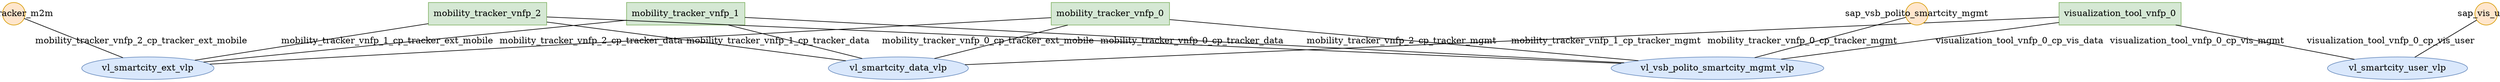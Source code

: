 strict graph G {
  splines=false;
  overlap=false;
  mindist=0.5;
  11668654 [ label="mobility_tracker_vnfp_0" shape="box" style="filled" fillcolor="#d5e8d4" color="#82b366" ];
  11668655 [ label="mobility_tracker_vnfp_1" shape="box" style="filled" fillcolor="#d5e8d4" color="#82b366" ];
  11668656 [ label="mobility_tracker_vnfp_2" shape="box" style="filled" fillcolor="#d5e8d4" color="#82b366" ];
  2046195359 [ label="visualization_tool_vnfp_0" shape="box" style="filled" fillcolor="#d5e8d4" color="#82b366" ];
  -2044242552 [ label="vl_smartcity_ext_vlp" shape="oval" style="filled" fillcolor="#dae8fc" color="#6c8ebf" ];
  373603257 [ label="vl_smartcity_data_vlp" shape="oval" style="filled" fillcolor="#dae8fc" color="#6c8ebf" ];
  -1681932454 [ label="vl_smartcity_user_vlp" shape="oval" style="filled" fillcolor="#dae8fc" color="#6c8ebf" ];
  -756779796 [ label="vl_vsb_polito_smartcity_mgmt_vlp" shape="oval" style="filled" fillcolor="#dae8fc" color="#6c8ebf" ];
  -1875336892 [ label="sap_tracker_m2m" shape="circle" style="filled" fillcolor="#ffe6cc" color="#d79b00" fixedsize="true" ];
  585344071 [ label="sap_vis_user" shape="circle" style="filled" fillcolor="#ffe6cc" color="#d79b00" fixedsize="true" ];
  -1138619427 [ label="sap_vsb_polito_smartcity_mgmt" shape="circle" style="filled" fillcolor="#ffe6cc" color="#d79b00" fixedsize="true" ];
  11668654 -- -2044242552 [ label="mobility_tracker_vnfp_0_cp_tracker_ext_mobile" ];
  11668654 -- 373603257 [ label="mobility_tracker_vnfp_0_cp_tracker_data" ];
  11668654 -- -756779796 [ label="mobility_tracker_vnfp_0_cp_tracker_mgmt" ];
  11668655 -- -2044242552 [ label="mobility_tracker_vnfp_1_cp_tracker_ext_mobile" ];
  11668655 -- 373603257 [ label="mobility_tracker_vnfp_1_cp_tracker_data" ];
  11668655 -- -756779796 [ label="mobility_tracker_vnfp_1_cp_tracker_mgmt" ];
  11668656 -- -2044242552 [ label="mobility_tracker_vnfp_2_cp_tracker_ext_mobile" ];
  11668656 -- 373603257 [ label="mobility_tracker_vnfp_2_cp_tracker_data" ];
  11668656 -- -756779796 [ label="mobility_tracker_vnfp_2_cp_tracker_mgmt" ];
  2046195359 -- 373603257 [ label="visualization_tool_vnfp_0_cp_vis_data" ];
  2046195359 -- -756779796 [ label="visualization_tool_vnfp_0_cp_vis_mgmt" ];
  2046195359 -- -1681932454 [ label="visualization_tool_vnfp_0_cp_vis_user" ];
  -1875336892 -- -2044242552 [ label="" ];
  585344071 -- -1681932454 [ label="" ];
  -1138619427 -- -756779796 [ label="" ];
}
